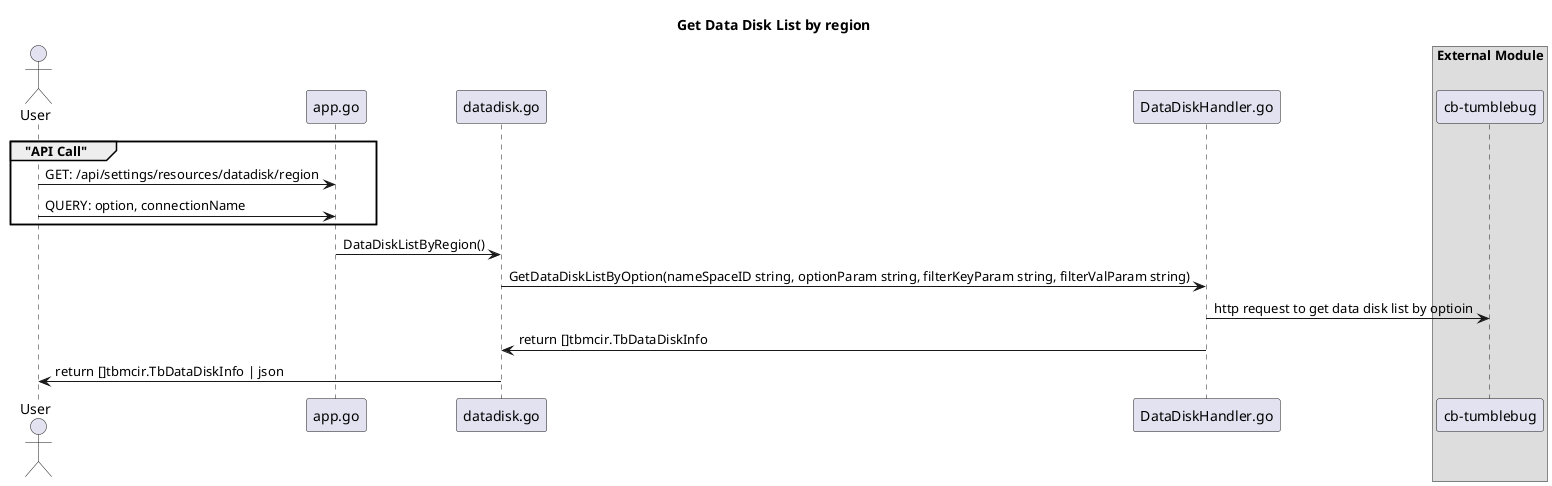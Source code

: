 @startuml

title "Get Data Disk List by region"

actor User as user

participant "app.go" as app
participant "datadisk.go" as route
participant "DataDiskHandler.go" as datadiskHandler
box "External Module"
participant "cb-tumblebug" as tumblebug
end box

group  "API Call"
    user    -> app : GET: /api/settings/resources/datadisk/region
    user    -> app : QUERY: option, connectionName
end

app     -> route: DataDiskListByRegion()
route -> datadiskHandler: GetDataDiskListByOption(nameSpaceID string, optionParam string, filterKeyParam string, filterValParam string)
datadiskHandler -> tumblebug: http request to get data disk list by optioin
route <- datadiskHandler: return []tbmcir.TbDataDiskInfo
user <- route : return []tbmcir.TbDataDiskInfo | json

@enduml
